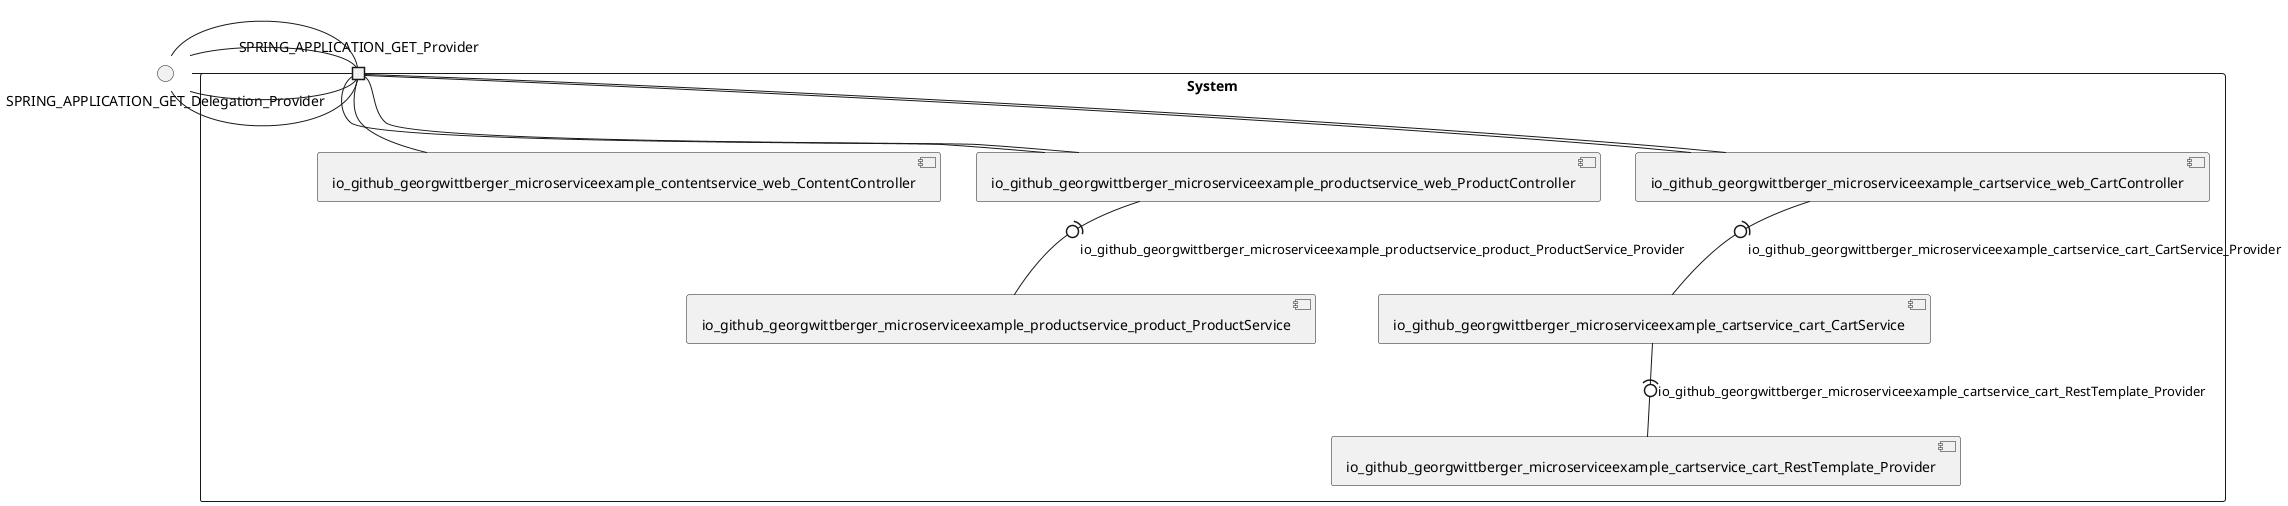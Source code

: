 @startuml
skinparam fixCircleLabelOverlapping true
skinparam componentStyle uml2
() SPRING_APPLICATION_GET_Delegation_Provider
rectangle System {
[io_github_georgwittberger_microserviceexample_cartservice_cart_CartService] [[georgwittberger-apache-spring-boot-microservice-example.repository#_dHSExdK5Ee6LjucrjXxAhg]]
[io_github_georgwittberger_microserviceexample_cartservice_cart_RestTemplate_Provider] [[georgwittberger-apache-spring-boot-microservice-example.repository#_dHSExdK5Ee6LjucrjXxAhg]]
[io_github_georgwittberger_microserviceexample_cartservice_web_CartController] [[georgwittberger-apache-spring-boot-microservice-example.repository#_dHSExdK5Ee6LjucrjXxAhg]]
[io_github_georgwittberger_microserviceexample_contentservice_web_ContentController] [[georgwittberger-apache-spring-boot-microservice-example.repository#_dHSExdK5Ee6LjucrjXxAhg]]
[io_github_georgwittberger_microserviceexample_productservice_product_ProductService] [[georgwittberger-apache-spring-boot-microservice-example.repository#_dHSExdK5Ee6LjucrjXxAhg]]
[io_github_georgwittberger_microserviceexample_productservice_web_ProductController] [[georgwittberger-apache-spring-boot-microservice-example.repository#_dHSExdK5Ee6LjucrjXxAhg]]
port SPRING_APPLICATION_GET_Provider
SPRING_APPLICATION_GET_Delegation_Provider - SPRING_APPLICATION_GET_Provider
SPRING_APPLICATION_GET_Provider - [io_github_georgwittberger_microserviceexample_cartservice_web_CartController]
port SPRING_APPLICATION_GET_Provider
SPRING_APPLICATION_GET_Delegation_Provider - SPRING_APPLICATION_GET_Provider
SPRING_APPLICATION_GET_Provider - [io_github_georgwittberger_microserviceexample_contentservice_web_ContentController]
port SPRING_APPLICATION_GET_Provider
SPRING_APPLICATION_GET_Delegation_Provider - SPRING_APPLICATION_GET_Provider
SPRING_APPLICATION_GET_Provider - [io_github_georgwittberger_microserviceexample_productservice_web_ProductController]
port SPRING_APPLICATION_GET_Provider
SPRING_APPLICATION_GET_Delegation_Provider - SPRING_APPLICATION_GET_Provider
SPRING_APPLICATION_GET_Provider - [io_github_georgwittberger_microserviceexample_cartservice_web_CartController]
port SPRING_APPLICATION_GET_Provider
SPRING_APPLICATION_GET_Delegation_Provider - SPRING_APPLICATION_GET_Provider
SPRING_APPLICATION_GET_Provider - [io_github_georgwittberger_microserviceexample_productservice_web_ProductController]
[io_github_georgwittberger_microserviceexample_cartservice_web_CartController] -(0- [io_github_georgwittberger_microserviceexample_cartservice_cart_CartService] : io_github_georgwittberger_microserviceexample_cartservice_cart_CartService_Provider
[io_github_georgwittberger_microserviceexample_cartservice_cart_CartService] -(0- [io_github_georgwittberger_microserviceexample_cartservice_cart_RestTemplate_Provider] : io_github_georgwittberger_microserviceexample_cartservice_cart_RestTemplate_Provider
[io_github_georgwittberger_microserviceexample_productservice_web_ProductController] -(0- [io_github_georgwittberger_microserviceexample_productservice_product_ProductService] : io_github_georgwittberger_microserviceexample_productservice_product_ProductService_Provider
}

@enduml

